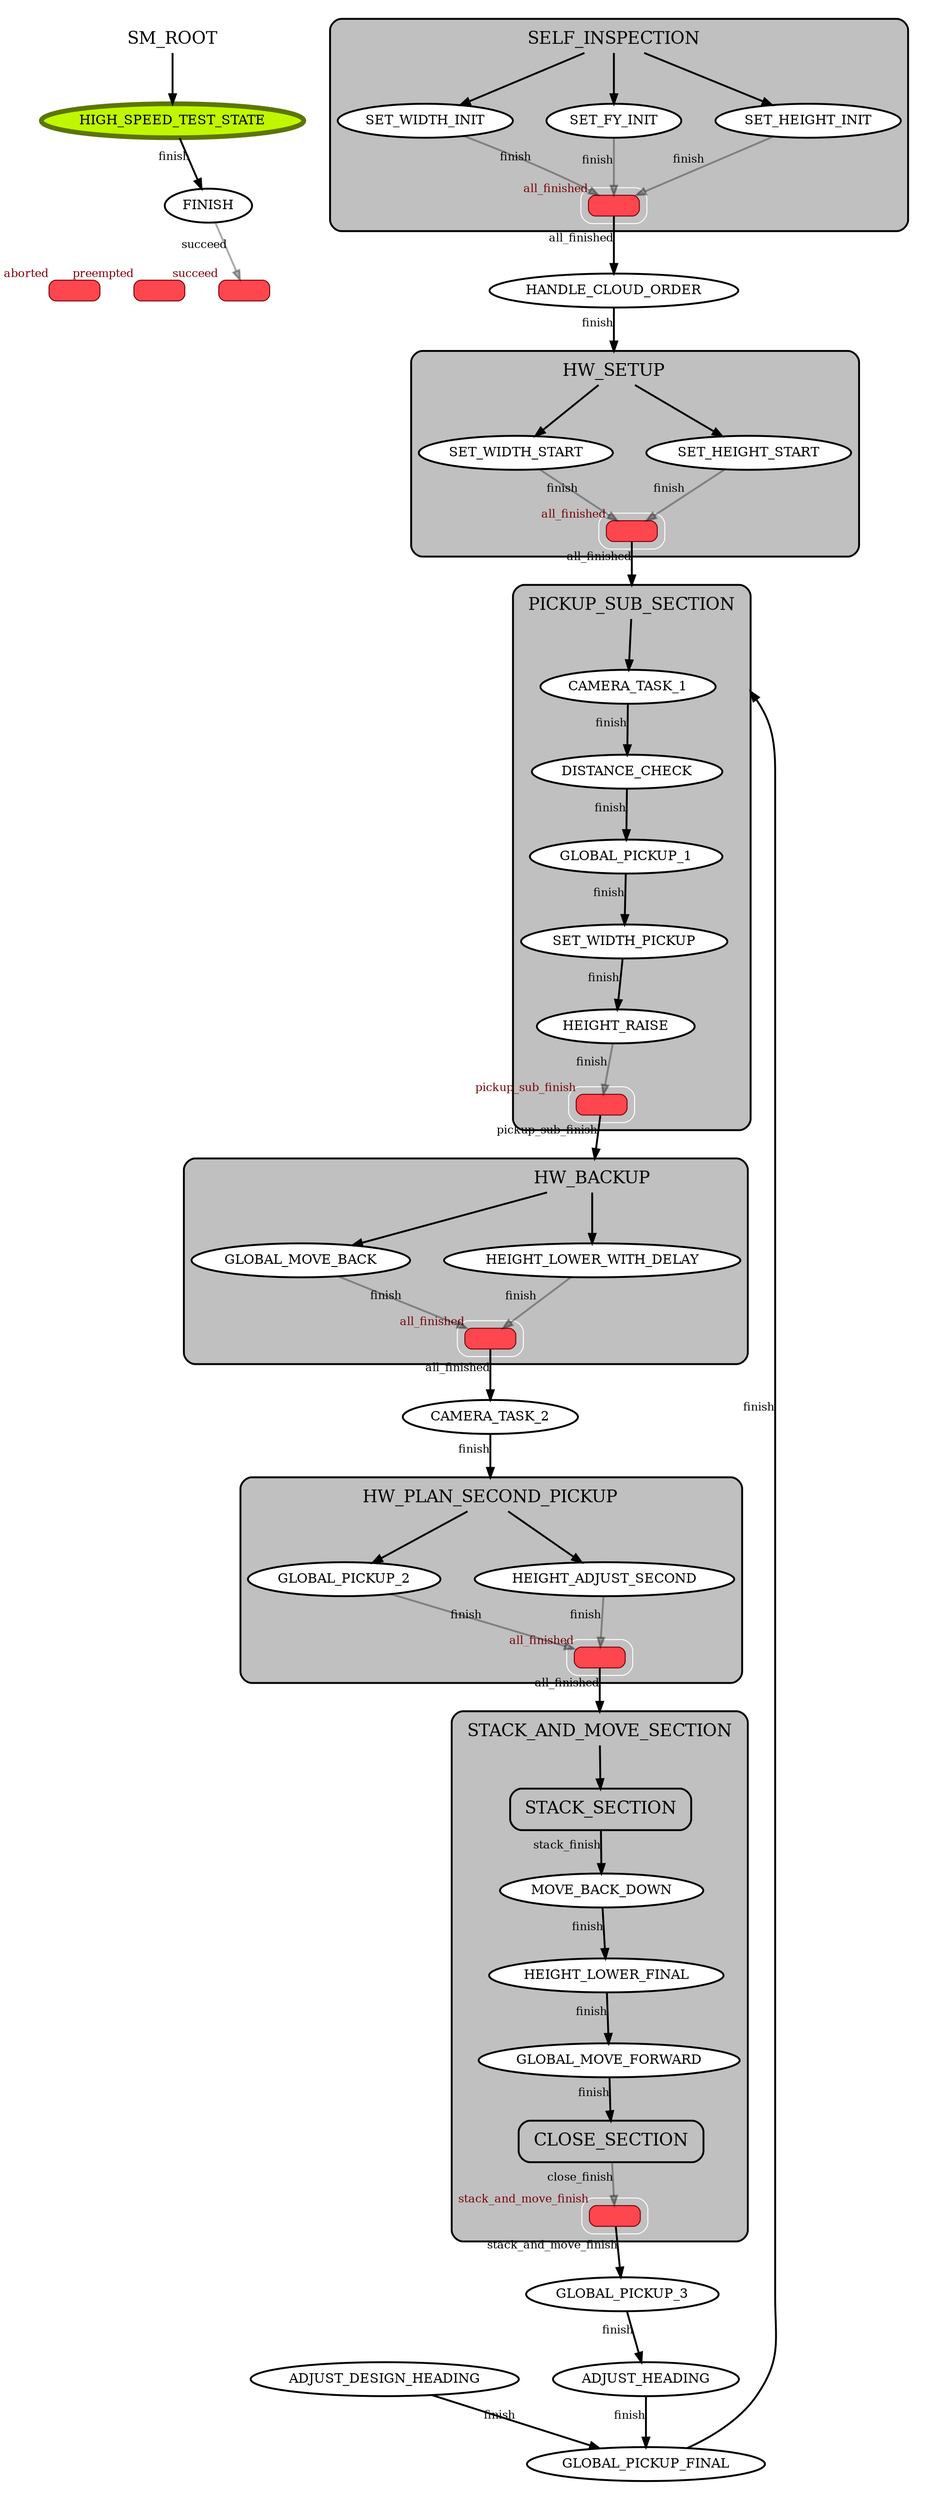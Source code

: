 digraph {
	compound=true;outputmode=nodesfirst;labeljust=l;nodesep=0.5;minlen=2;mclimit=5;clusterrank=local;ranksep=0.75;ordering="";
subgraph "cluster_/SM_ROOT" {
"color"="#00000000";
"fillcolor"="#0000000F";
"/SM_ROOT/__proxy__"  ["URL"="/SM_ROOT", "shape"="plaintext", "color"="gray", "fontsize"="18", "fontweight"="18", "rank"="min", "height"="0.01", "label"="SM_ROOT"];
subgraph "cluster_/SM_ROOT/__outcomes__" {
"style"="rounded,filled";
"rank"="sink";
"color"="#FFFFFFFF";
"fillcolor"="#FFFFFF00";
"/SM_ROOT:succeed"  ["shape"="box", "height"="0.3", "style"="filled,rounded", "fontsize"="12", "fillcolor"="#FE464f", "color"="#780006", "fontcolor"="#780006", "label"="", "xlabel"="succeed", "URL"="/SM_ROOT:succeed"];
"/SM_ROOT:preempted"  ["shape"="box", "height"="0.3", "style"="filled,rounded", "fontsize"="12", "fillcolor"="#FE464f", "color"="#780006", "fontcolor"="#780006", "label"="", "xlabel"="preempted", "URL"="/SM_ROOT:preempted"];
"/SM_ROOT:aborted"  ["shape"="box", "height"="0.3", "style"="filled,rounded", "fontsize"="12", "fillcolor"="#FE464f", "color"="#780006", "fontcolor"="#780006", "label"="", "xlabel"="aborted", "URL"="/SM_ROOT:aborted"];
}
"/SM_ROOT/HIGH_SPEED_TEST_STATE"  ["style"="filled,setlinewidth(5)", "color"="#5C7600FF", "fillcolor"="#C0F700FF", "label"="HIGH_SPEED_TEST_STATE", "URL"="/SM_ROOT/HIGH_SPEED_TEST_STATE"];
subgraph "cluster_/SM_ROOT/SELF_INSPECTION" {
"style"="filled,setlinewidth(2),rounded";
"color"="#000000FF";
"fillcolor"="gray";
"/SM_ROOT/SELF_INSPECTION/__proxy__"  ["URL"="/SM_ROOT/SELF_INSPECTION", "shape"="plaintext", "color"="gray", "fontsize"="18", "fontweight"="18", "rank"="min", "height"="0.01", "label"="SELF_INSPECTION"];
subgraph "cluster_/SM_ROOT/SELF_INSPECTION/__outcomes__" {
"style"="rounded,filled";
"rank"="sink";
"color"="#FFFFFFFF";
"fillcolor"="#FFFFFF00";
"/SM_ROOT/SELF_INSPECTION:all_finished"  ["shape"="box", "height"="0.3", "style"="filled,rounded", "fontsize"="12", "fillcolor"="#FE464f", "color"="#780006", "fontcolor"="#780006", "label"="", "xlabel"="all_finished", "URL"="/SM_ROOT/SELF_INSPECTION:all_finished"];
}
"/SM_ROOT/SELF_INSPECTION/SET_WIDTH_INIT"  ["style"="filled,setlinewidth(2)", "color"="#000000FF", "fillcolor"="#FFFFFFFF", "label"="SET_WIDTH_INIT", "URL"="/SM_ROOT/SELF_INSPECTION/SET_WIDTH_INIT"];
"/SM_ROOT/SELF_INSPECTION/SET_FY_INIT"  ["style"="filled,setlinewidth(2)", "color"="#000000FF", "fillcolor"="#FFFFFFFF", "label"="SET_FY_INIT", "URL"="/SM_ROOT/SELF_INSPECTION/SET_FY_INIT"];
"/SM_ROOT/SELF_INSPECTION/SET_HEIGHT_INIT"  ["style"="filled,setlinewidth(2)", "color"="#000000FF", "fillcolor"="#FFFFFFFF", "label"="SET_HEIGHT_INIT", "URL"="/SM_ROOT/SELF_INSPECTION/SET_HEIGHT_INIT"];
"/SM_ROOT/SELF_INSPECTION/SET_WIDTH_INIT" -> "/SM_ROOT/SELF_INSPECTION:all_finished"  ["URL"="/SM_ROOT/SELF_INSPECTION/SET_WIDTH_INIT:finish:/SM_ROOT/SELF_INSPECTION/all_finished", "fontsize"="12", "label"="", "xlabel"="finish", "style"="setlinewidth(2)", "color"="#00000055"];
"/SM_ROOT/SELF_INSPECTION/SET_FY_INIT" -> "/SM_ROOT/SELF_INSPECTION:all_finished"  ["URL"="/SM_ROOT/SELF_INSPECTION/SET_FY_INIT:finish:/SM_ROOT/SELF_INSPECTION/all_finished", "fontsize"="12", "label"="", "xlabel"="finish", "style"="setlinewidth(2)", "color"="#00000055"];
"/SM_ROOT/SELF_INSPECTION/SET_HEIGHT_INIT" -> "/SM_ROOT/SELF_INSPECTION:all_finished"  ["URL"="/SM_ROOT/SELF_INSPECTION/SET_HEIGHT_INIT:finish:/SM_ROOT/SELF_INSPECTION/all_finished", "fontsize"="12", "label"="", "xlabel"="finish", "style"="setlinewidth(2)", "color"="#00000055"];
"/SM_ROOT/SELF_INSPECTION/__proxy__" -> "/SM_ROOT/SELF_INSPECTION/SET_WIDTH_INIT"  ["URL"="/SM_ROOT/SELF_INSPECTION/__proxy__::/SM_ROOT/SELF_INSPECTION/SET_WIDTH_INIT", "fontsize"="12", "label"="", "xlabel"="", "style"="setlinewidth(2)"];
"/SM_ROOT/SELF_INSPECTION/__proxy__" -> "/SM_ROOT/SELF_INSPECTION/SET_FY_INIT"  ["URL"="/SM_ROOT/SELF_INSPECTION/__proxy__::/SM_ROOT/SELF_INSPECTION/SET_FY_INIT", "fontsize"="12", "label"="", "xlabel"="", "style"="setlinewidth(2)"];
"/SM_ROOT/SELF_INSPECTION/__proxy__" -> "/SM_ROOT/SELF_INSPECTION/SET_HEIGHT_INIT"  ["URL"="/SM_ROOT/SELF_INSPECTION/__proxy__::/SM_ROOT/SELF_INSPECTION/SET_HEIGHT_INIT", "fontsize"="12", "label"="", "xlabel"="", "style"="setlinewidth(2)"];
}
"/SM_ROOT/HANDLE_CLOUD_ORDER"  ["style"="filled,setlinewidth(2)", "color"="#000000FF", "fillcolor"="#FFFFFFFF", "label"="HANDLE_CLOUD_ORDER", "URL"="/SM_ROOT/HANDLE_CLOUD_ORDER"];
subgraph "cluster_/SM_ROOT/HW_SETUP" {
"style"="filled,setlinewidth(2),rounded";
"color"="#000000FF";
"fillcolor"="gray";
"/SM_ROOT/HW_SETUP/__proxy__"  ["URL"="/SM_ROOT/HW_SETUP", "shape"="plaintext", "color"="gray", "fontsize"="18", "fontweight"="18", "rank"="min", "height"="0.01", "label"="HW_SETUP"];
subgraph "cluster_/SM_ROOT/HW_SETUP/__outcomes__" {
"style"="rounded,filled";
"rank"="sink";
"color"="#FFFFFFFF";
"fillcolor"="#FFFFFF00";
"/SM_ROOT/HW_SETUP:all_finished"  ["shape"="box", "height"="0.3", "style"="filled,rounded", "fontsize"="12", "fillcolor"="#FE464f", "color"="#780006", "fontcolor"="#780006", "label"="", "xlabel"="all_finished", "URL"="/SM_ROOT/HW_SETUP:all_finished"];
}
"/SM_ROOT/HW_SETUP/SET_WIDTH_START"  ["style"="filled,setlinewidth(2)", "color"="#000000FF", "fillcolor"="#FFFFFFFF", "label"="SET_WIDTH_START", "URL"="/SM_ROOT/HW_SETUP/SET_WIDTH_START"];
"/SM_ROOT/HW_SETUP/SET_HEIGHT_START"  ["style"="filled,setlinewidth(2)", "color"="#000000FF", "fillcolor"="#FFFFFFFF", "label"="SET_HEIGHT_START", "URL"="/SM_ROOT/HW_SETUP/SET_HEIGHT_START"];
"/SM_ROOT/HW_SETUP/SET_WIDTH_START" -> "/SM_ROOT/HW_SETUP:all_finished"  ["URL"="/SM_ROOT/HW_SETUP/SET_WIDTH_START:finish:/SM_ROOT/HW_SETUP/all_finished", "fontsize"="12", "label"="", "xlabel"="finish", "style"="setlinewidth(2)", "color"="#00000055"];
"/SM_ROOT/HW_SETUP/SET_HEIGHT_START" -> "/SM_ROOT/HW_SETUP:all_finished"  ["URL"="/SM_ROOT/HW_SETUP/SET_HEIGHT_START:finish:/SM_ROOT/HW_SETUP/all_finished", "fontsize"="12", "label"="", "xlabel"="finish", "style"="setlinewidth(2)", "color"="#00000055"];
"/SM_ROOT/HW_SETUP/__proxy__" -> "/SM_ROOT/HW_SETUP/SET_WIDTH_START"  ["URL"="/SM_ROOT/HW_SETUP/__proxy__::/SM_ROOT/HW_SETUP/SET_WIDTH_START", "fontsize"="12", "label"="", "xlabel"="", "style"="setlinewidth(2)"];
"/SM_ROOT/HW_SETUP/__proxy__" -> "/SM_ROOT/HW_SETUP/SET_HEIGHT_START"  ["URL"="/SM_ROOT/HW_SETUP/__proxy__::/SM_ROOT/HW_SETUP/SET_HEIGHT_START", "fontsize"="12", "label"="", "xlabel"="", "style"="setlinewidth(2)"];
}
subgraph "cluster_/SM_ROOT/PICKUP_SUB_SECTION" {
"style"="filled,setlinewidth(2),rounded";
"color"="#000000FF";
"fillcolor"="gray";
"/SM_ROOT/PICKUP_SUB_SECTION/__proxy__"  ["URL"="/SM_ROOT/PICKUP_SUB_SECTION", "shape"="plaintext", "color"="gray", "fontsize"="18", "fontweight"="18", "rank"="min", "height"="0.01", "label"="PICKUP_SUB_SECTION"];
subgraph "cluster_/SM_ROOT/PICKUP_SUB_SECTION/__outcomes__" {
"style"="rounded,filled";
"rank"="sink";
"color"="#FFFFFFFF";
"fillcolor"="#FFFFFF00";
"/SM_ROOT/PICKUP_SUB_SECTION:pickup_sub_finish"  ["shape"="box", "height"="0.3", "style"="filled,rounded", "fontsize"="12", "fillcolor"="#FE464f", "color"="#780006", "fontcolor"="#780006", "label"="", "xlabel"="pickup_sub_finish", "URL"="/SM_ROOT/PICKUP_SUB_SECTION:pickup_sub_finish"];
}
"/SM_ROOT/PICKUP_SUB_SECTION/CAMERA_TASK_1"  ["style"="filled,setlinewidth(2)", "color"="#000000FF", "fillcolor"="#FFFFFFFF", "label"="CAMERA_TASK_1", "URL"="/SM_ROOT/PICKUP_SUB_SECTION/CAMERA_TASK_1"];
"/SM_ROOT/PICKUP_SUB_SECTION/DISTANCE_CHECK"  ["style"="filled,setlinewidth(2)", "color"="#000000FF", "fillcolor"="#FFFFFFFF", "label"="DISTANCE_CHECK", "URL"="/SM_ROOT/PICKUP_SUB_SECTION/DISTANCE_CHECK"];
"/SM_ROOT/PICKUP_SUB_SECTION/GLOBAL_PICKUP_1"  ["style"="filled,setlinewidth(2)", "color"="#000000FF", "fillcolor"="#FFFFFFFF", "label"="GLOBAL_PICKUP_1", "URL"="/SM_ROOT/PICKUP_SUB_SECTION/GLOBAL_PICKUP_1"];
"/SM_ROOT/PICKUP_SUB_SECTION/SET_WIDTH_PICKUP"  ["style"="filled,setlinewidth(2)", "color"="#000000FF", "fillcolor"="#FFFFFFFF", "label"="SET_WIDTH_PICKUP", "URL"="/SM_ROOT/PICKUP_SUB_SECTION/SET_WIDTH_PICKUP"];
"/SM_ROOT/PICKUP_SUB_SECTION/HEIGHT_RAISE"  ["style"="filled,setlinewidth(2)", "color"="#000000FF", "fillcolor"="#FFFFFFFF", "label"="HEIGHT_RAISE", "URL"="/SM_ROOT/PICKUP_SUB_SECTION/HEIGHT_RAISE"];
"/SM_ROOT/PICKUP_SUB_SECTION/CAMERA_TASK_1" -> "/SM_ROOT/PICKUP_SUB_SECTION/DISTANCE_CHECK"  ["URL"="/SM_ROOT/PICKUP_SUB_SECTION/CAMERA_TASK_1:finish:/SM_ROOT/PICKUP_SUB_SECTION/DISTANCE_CHECK", "fontsize"="12", "label"="", "xlabel"="finish", "style"="setlinewidth(2)"];
"/SM_ROOT/PICKUP_SUB_SECTION/DISTANCE_CHECK" -> "/SM_ROOT/PICKUP_SUB_SECTION/GLOBAL_PICKUP_1"  ["URL"="/SM_ROOT/PICKUP_SUB_SECTION/DISTANCE_CHECK:finish:/SM_ROOT/PICKUP_SUB_SECTION/GLOBAL_PICKUP_1", "fontsize"="12", "label"="", "xlabel"="finish", "style"="setlinewidth(2)"];
"/SM_ROOT/PICKUP_SUB_SECTION/GLOBAL_PICKUP_1" -> "/SM_ROOT/PICKUP_SUB_SECTION/SET_WIDTH_PICKUP"  ["URL"="/SM_ROOT/PICKUP_SUB_SECTION/GLOBAL_PICKUP_1:finish:/SM_ROOT/PICKUP_SUB_SECTION/SET_WIDTH_PICKUP", "fontsize"="12", "label"="", "xlabel"="finish", "style"="setlinewidth(2)"];
"/SM_ROOT/PICKUP_SUB_SECTION/SET_WIDTH_PICKUP" -> "/SM_ROOT/PICKUP_SUB_SECTION/HEIGHT_RAISE"  ["URL"="/SM_ROOT/PICKUP_SUB_SECTION/SET_WIDTH_PICKUP:finish:/SM_ROOT/PICKUP_SUB_SECTION/HEIGHT_RAISE", "fontsize"="12", "label"="", "xlabel"="finish", "style"="setlinewidth(2)"];
"/SM_ROOT/PICKUP_SUB_SECTION/HEIGHT_RAISE" -> "/SM_ROOT/PICKUP_SUB_SECTION:pickup_sub_finish"  ["URL"="/SM_ROOT/PICKUP_SUB_SECTION/HEIGHT_RAISE:finish:/SM_ROOT/PICKUP_SUB_SECTION/pickup_sub_finish", "fontsize"="12", "label"="", "xlabel"="finish", "style"="setlinewidth(2)", "color"="#00000055"];
"/SM_ROOT/PICKUP_SUB_SECTION/__proxy__" -> "/SM_ROOT/PICKUP_SUB_SECTION/CAMERA_TASK_1"  ["URL"="/SM_ROOT/PICKUP_SUB_SECTION/__proxy__::/SM_ROOT/PICKUP_SUB_SECTION/CAMERA_TASK_1", "fontsize"="12", "label"="", "xlabel"="", "style"="setlinewidth(2)"];
}
subgraph "cluster_/SM_ROOT/HW_BACKUP" {
"style"="filled,setlinewidth(2),rounded";
"color"="#000000FF";
"fillcolor"="gray";
"/SM_ROOT/HW_BACKUP/__proxy__"  ["URL"="/SM_ROOT/HW_BACKUP", "shape"="plaintext", "color"="gray", "fontsize"="18", "fontweight"="18", "rank"="min", "height"="0.01", "label"="HW_BACKUP"];
subgraph "cluster_/SM_ROOT/HW_BACKUP/__outcomes__" {
"style"="rounded,filled";
"rank"="sink";
"color"="#FFFFFFFF";
"fillcolor"="#FFFFFF00";
"/SM_ROOT/HW_BACKUP:all_finished"  ["shape"="box", "height"="0.3", "style"="filled,rounded", "fontsize"="12", "fillcolor"="#FE464f", "color"="#780006", "fontcolor"="#780006", "label"="", "xlabel"="all_finished", "URL"="/SM_ROOT/HW_BACKUP:all_finished"];
}
"/SM_ROOT/HW_BACKUP/GLOBAL_MOVE_BACK"  ["style"="filled,setlinewidth(2)", "color"="#000000FF", "fillcolor"="#FFFFFFFF", "label"="GLOBAL_MOVE_BACK", "URL"="/SM_ROOT/HW_BACKUP/GLOBAL_MOVE_BACK"];
"/SM_ROOT/HW_BACKUP/HEIGHT_LOWER_WITH_DELAY"  ["style"="filled,setlinewidth(2)", "color"="#000000FF", "fillcolor"="#FFFFFFFF", "label"="HEIGHT_LOWER_WITH_DELAY", "URL"="/SM_ROOT/HW_BACKUP/HEIGHT_LOWER_WITH_DELAY"];
"/SM_ROOT/HW_BACKUP/GLOBAL_MOVE_BACK" -> "/SM_ROOT/HW_BACKUP:all_finished"  ["URL"="/SM_ROOT/HW_BACKUP/GLOBAL_MOVE_BACK:finish:/SM_ROOT/HW_BACKUP/all_finished", "fontsize"="12", "label"="", "xlabel"="finish", "style"="setlinewidth(2)", "color"="#00000055"];
"/SM_ROOT/HW_BACKUP/HEIGHT_LOWER_WITH_DELAY" -> "/SM_ROOT/HW_BACKUP:all_finished"  ["URL"="/SM_ROOT/HW_BACKUP/HEIGHT_LOWER_WITH_DELAY:finish:/SM_ROOT/HW_BACKUP/all_finished", "fontsize"="12", "label"="", "xlabel"="finish", "style"="setlinewidth(2)", "color"="#00000055"];
"/SM_ROOT/HW_BACKUP/__proxy__" -> "/SM_ROOT/HW_BACKUP/GLOBAL_MOVE_BACK"  ["URL"="/SM_ROOT/HW_BACKUP/__proxy__::/SM_ROOT/HW_BACKUP/GLOBAL_MOVE_BACK", "fontsize"="12", "label"="", "xlabel"="", "style"="setlinewidth(2)"];
"/SM_ROOT/HW_BACKUP/__proxy__" -> "/SM_ROOT/HW_BACKUP/HEIGHT_LOWER_WITH_DELAY"  ["URL"="/SM_ROOT/HW_BACKUP/__proxy__::/SM_ROOT/HW_BACKUP/HEIGHT_LOWER_WITH_DELAY", "fontsize"="12", "label"="", "xlabel"="", "style"="setlinewidth(2)"];
}
"/SM_ROOT/CAMERA_TASK_2"  ["style"="filled,setlinewidth(2)", "color"="#000000FF", "fillcolor"="#FFFFFFFF", "label"="CAMERA_TASK_2", "URL"="/SM_ROOT/CAMERA_TASK_2"];
subgraph "cluster_/SM_ROOT/HW_PLAN_SECOND_PICKUP" {
"style"="filled,setlinewidth(2),rounded";
"color"="#000000FF";
"fillcolor"="gray";
"/SM_ROOT/HW_PLAN_SECOND_PICKUP/__proxy__"  ["URL"="/SM_ROOT/HW_PLAN_SECOND_PICKUP", "shape"="plaintext", "color"="gray", "fontsize"="18", "fontweight"="18", "rank"="min", "height"="0.01", "label"="HW_PLAN_SECOND_PICKUP"];
subgraph "cluster_/SM_ROOT/HW_PLAN_SECOND_PICKUP/__outcomes__" {
"style"="rounded,filled";
"rank"="sink";
"color"="#FFFFFFFF";
"fillcolor"="#FFFFFF00";
"/SM_ROOT/HW_PLAN_SECOND_PICKUP:all_finished"  ["shape"="box", "height"="0.3", "style"="filled,rounded", "fontsize"="12", "fillcolor"="#FE464f", "color"="#780006", "fontcolor"="#780006", "label"="", "xlabel"="all_finished", "URL"="/SM_ROOT/HW_PLAN_SECOND_PICKUP:all_finished"];
}
"/SM_ROOT/HW_PLAN_SECOND_PICKUP/GLOBAL_PICKUP_2"  ["style"="filled,setlinewidth(2)", "color"="#000000FF", "fillcolor"="#FFFFFFFF", "label"="GLOBAL_PICKUP_2", "URL"="/SM_ROOT/HW_PLAN_SECOND_PICKUP/GLOBAL_PICKUP_2"];
"/SM_ROOT/HW_PLAN_SECOND_PICKUP/HEIGHT_ADJUST_SECOND"  ["style"="filled,setlinewidth(2)", "color"="#000000FF", "fillcolor"="#FFFFFFFF", "label"="HEIGHT_ADJUST_SECOND", "URL"="/SM_ROOT/HW_PLAN_SECOND_PICKUP/HEIGHT_ADJUST_SECOND"];
"/SM_ROOT/HW_PLAN_SECOND_PICKUP/GLOBAL_PICKUP_2" -> "/SM_ROOT/HW_PLAN_SECOND_PICKUP:all_finished"  ["URL"="/SM_ROOT/HW_PLAN_SECOND_PICKUP/GLOBAL_PICKUP_2:finish:/SM_ROOT/HW_PLAN_SECOND_PICKUP/all_finished", "fontsize"="12", "label"="", "xlabel"="finish", "style"="setlinewidth(2)", "color"="#00000055"];
"/SM_ROOT/HW_PLAN_SECOND_PICKUP/HEIGHT_ADJUST_SECOND" -> "/SM_ROOT/HW_PLAN_SECOND_PICKUP:all_finished"  ["URL"="/SM_ROOT/HW_PLAN_SECOND_PICKUP/HEIGHT_ADJUST_SECOND:finish:/SM_ROOT/HW_PLAN_SECOND_PICKUP/all_finished", "fontsize"="12", "label"="", "xlabel"="finish", "style"="setlinewidth(2)", "color"="#00000055"];
"/SM_ROOT/HW_PLAN_SECOND_PICKUP/__proxy__" -> "/SM_ROOT/HW_PLAN_SECOND_PICKUP/GLOBAL_PICKUP_2"  ["URL"="/SM_ROOT/HW_PLAN_SECOND_PICKUP/__proxy__::/SM_ROOT/HW_PLAN_SECOND_PICKUP/GLOBAL_PICKUP_2", "fontsize"="12", "label"="", "xlabel"="", "style"="setlinewidth(2)"];
"/SM_ROOT/HW_PLAN_SECOND_PICKUP/__proxy__" -> "/SM_ROOT/HW_PLAN_SECOND_PICKUP/HEIGHT_ADJUST_SECOND"  ["URL"="/SM_ROOT/HW_PLAN_SECOND_PICKUP/__proxy__::/SM_ROOT/HW_PLAN_SECOND_PICKUP/HEIGHT_ADJUST_SECOND", "fontsize"="12", "label"="", "xlabel"="", "style"="setlinewidth(2)"];
}
subgraph "cluster_/SM_ROOT/STACK_AND_MOVE_SECTION" {
"style"="filled,setlinewidth(2),rounded";
"color"="#000000FF";
"fillcolor"="gray";
"/SM_ROOT/STACK_AND_MOVE_SECTION/__proxy__"  ["URL"="/SM_ROOT/STACK_AND_MOVE_SECTION", "shape"="plaintext", "color"="gray", "fontsize"="18", "fontweight"="18", "rank"="min", "height"="0.01", "label"="STACK_AND_MOVE_SECTION"];
subgraph "cluster_/SM_ROOT/STACK_AND_MOVE_SECTION/__outcomes__" {
"style"="rounded,filled";
"rank"="sink";
"color"="#FFFFFFFF";
"fillcolor"="#FFFFFF00";
"/SM_ROOT/STACK_AND_MOVE_SECTION:stack_and_move_finish"  ["shape"="box", "height"="0.3", "style"="filled,rounded", "fontsize"="12", "fillcolor"="#FE464f", "color"="#780006", "fontcolor"="#780006", "label"="", "xlabel"="stack_and_move_finish", "URL"="/SM_ROOT/STACK_AND_MOVE_SECTION:stack_and_move_finish"];
}
subgraph "cluster_/SM_ROOT/STACK_AND_MOVE_SECTION/STACK_SECTION" {
"style"="filled,setlinewidth(2),rounded";
"color"="#000000FF";
"fillcolor"="gray";
"/SM_ROOT/STACK_AND_MOVE_SECTION/STACK_SECTION/__proxy__"  ["URL"="/SM_ROOT/STACK_AND_MOVE_SECTION/STACK_SECTION", "shape"="plaintext", "color"="gray", "fontsize"="18", "fontweight"="18", "rank"="min", "height"="0.01", "label"="STACK_SECTION"];
}
"/SM_ROOT/STACK_AND_MOVE_SECTION/MOVE_BACK_DOWN"  ["style"="filled,setlinewidth(2)", "color"="#000000FF", "fillcolor"="#FFFFFFFF", "label"="MOVE_BACK_DOWN", "URL"="/SM_ROOT/STACK_AND_MOVE_SECTION/MOVE_BACK_DOWN"];
"/SM_ROOT/STACK_AND_MOVE_SECTION/HEIGHT_LOWER_FINAL"  ["style"="filled,setlinewidth(2)", "color"="#000000FF", "fillcolor"="#FFFFFFFF", "label"="HEIGHT_LOWER_FINAL", "URL"="/SM_ROOT/STACK_AND_MOVE_SECTION/HEIGHT_LOWER_FINAL"];
"/SM_ROOT/STACK_AND_MOVE_SECTION/GLOBAL_MOVE_FORWARD"  ["style"="filled,setlinewidth(2)", "color"="#000000FF", "fillcolor"="#FFFFFFFF", "label"="GLOBAL_MOVE_FORWARD", "URL"="/SM_ROOT/STACK_AND_MOVE_SECTION/GLOBAL_MOVE_FORWARD"];
subgraph "cluster_/SM_ROOT/STACK_AND_MOVE_SECTION/CLOSE_SECTION" {
"style"="filled,setlinewidth(2),rounded";
"color"="#000000FF";
"fillcolor"="gray";
"/SM_ROOT/STACK_AND_MOVE_SECTION/CLOSE_SECTION/__proxy__"  ["URL"="/SM_ROOT/STACK_AND_MOVE_SECTION/CLOSE_SECTION", "shape"="plaintext", "color"="gray", "fontsize"="18", "fontweight"="18", "rank"="min", "height"="0.01", "label"="CLOSE_SECTION"];
}
"/SM_ROOT/STACK_AND_MOVE_SECTION/STACK_SECTION/__proxy__" -> "/SM_ROOT/STACK_AND_MOVE_SECTION/MOVE_BACK_DOWN"  ["URL"="/SM_ROOT/STACK_AND_MOVE_SECTION/STACK_SECTION:stack_finish:/SM_ROOT/STACK_AND_MOVE_SECTION/MOVE_BACK_DOWN", "fontsize"="12", "label"="", "xlabel"="stack_finish", "style"="setlinewidth(2)", "ltail"="cluster_/SM_ROOT/STACK_AND_MOVE_SECTION/STACK_SECTION"];
"/SM_ROOT/STACK_AND_MOVE_SECTION/MOVE_BACK_DOWN" -> "/SM_ROOT/STACK_AND_MOVE_SECTION/HEIGHT_LOWER_FINAL"  ["URL"="/SM_ROOT/STACK_AND_MOVE_SECTION/MOVE_BACK_DOWN:finish:/SM_ROOT/STACK_AND_MOVE_SECTION/HEIGHT_LOWER_FINAL", "fontsize"="12", "label"="", "xlabel"="finish", "style"="setlinewidth(2)"];
"/SM_ROOT/STACK_AND_MOVE_SECTION/HEIGHT_LOWER_FINAL" -> "/SM_ROOT/STACK_AND_MOVE_SECTION/GLOBAL_MOVE_FORWARD"  ["URL"="/SM_ROOT/STACK_AND_MOVE_SECTION/HEIGHT_LOWER_FINAL:finish:/SM_ROOT/STACK_AND_MOVE_SECTION/GLOBAL_MOVE_FORWARD", "fontsize"="12", "label"="", "xlabel"="finish", "style"="setlinewidth(2)"];
"/SM_ROOT/STACK_AND_MOVE_SECTION/GLOBAL_MOVE_FORWARD" -> "/SM_ROOT/STACK_AND_MOVE_SECTION/CLOSE_SECTION/__proxy__"  ["URL"="/SM_ROOT/STACK_AND_MOVE_SECTION/GLOBAL_MOVE_FORWARD:finish:/SM_ROOT/STACK_AND_MOVE_SECTION/CLOSE_SECTION", "fontsize"="12", "label"="", "xlabel"="finish", "style"="setlinewidth(2)", "lhead"="cluster_/SM_ROOT/STACK_AND_MOVE_SECTION/CLOSE_SECTION"];
"/SM_ROOT/STACK_AND_MOVE_SECTION/CLOSE_SECTION/__proxy__" -> "/SM_ROOT/STACK_AND_MOVE_SECTION:stack_and_move_finish"  ["URL"="/SM_ROOT/STACK_AND_MOVE_SECTION/CLOSE_SECTION:close_finish:/SM_ROOT/STACK_AND_MOVE_SECTION/stack_and_move_finish", "fontsize"="12", "label"="", "xlabel"="close_finish", "style"="setlinewidth(2)", "ltail"="cluster_/SM_ROOT/STACK_AND_MOVE_SECTION/CLOSE_SECTION", "color"="#00000055"];
"/SM_ROOT/STACK_AND_MOVE_SECTION/__proxy__" -> "/SM_ROOT/STACK_AND_MOVE_SECTION/STACK_SECTION/__proxy__"  ["URL"="/SM_ROOT/STACK_AND_MOVE_SECTION/__proxy__::/SM_ROOT/STACK_AND_MOVE_SECTION/STACK_SECTION", "fontsize"="12", "label"="", "xlabel"="", "style"="setlinewidth(2)", "lhead"="cluster_/SM_ROOT/STACK_AND_MOVE_SECTION/STACK_SECTION"];
}
"/SM_ROOT/GLOBAL_PICKUP_3"  ["style"="filled,setlinewidth(2)", "color"="#000000FF", "fillcolor"="#FFFFFFFF", "label"="GLOBAL_PICKUP_3", "URL"="/SM_ROOT/GLOBAL_PICKUP_3"];
"/SM_ROOT/ADJUST_HEADING"  ["style"="filled,setlinewidth(2)", "color"="#000000FF", "fillcolor"="#FFFFFFFF", "label"="ADJUST_HEADING", "URL"="/SM_ROOT/ADJUST_HEADING"];
"/SM_ROOT/ADJUST_DESIGN_HEADING"  ["style"="filled,setlinewidth(2)", "color"="#000000FF", "fillcolor"="#FFFFFFFF", "label"="ADJUST_DESIGN_HEADING", "URL"="/SM_ROOT/ADJUST_DESIGN_HEADING"];
"/SM_ROOT/GLOBAL_PICKUP_FINAL"  ["style"="filled,setlinewidth(2)", "color"="#000000FF", "fillcolor"="#FFFFFFFF", "label"="GLOBAL_PICKUP_FINAL", "URL"="/SM_ROOT/GLOBAL_PICKUP_FINAL"];
"/SM_ROOT/FINISH"  ["style"="filled,setlinewidth(2)", "color"="#000000FF", "fillcolor"="#FFFFFFFF", "label"="FINISH", "URL"="/SM_ROOT/FINISH"];
"/SM_ROOT/HIGH_SPEED_TEST_STATE" -> "/SM_ROOT/FINISH"  ["URL"="/SM_ROOT/HIGH_SPEED_TEST_STATE:finish:/SM_ROOT/FINISH", "fontsize"="12", "label"="", "xlabel"="finish", "style"="setlinewidth(2)"];
"/SM_ROOT/SELF_INSPECTION:all_finished" -> "/SM_ROOT/HANDLE_CLOUD_ORDER"  ["URL"="/SM_ROOT/SELF_INSPECTION:all_finished:/SM_ROOT/HANDLE_CLOUD_ORDER", "fontsize"="12", "label"="", "xlabel"="all_finished", "style"="setlinewidth(2)"];
"/SM_ROOT/HANDLE_CLOUD_ORDER" -> "/SM_ROOT/HW_SETUP/__proxy__"  ["URL"="/SM_ROOT/HANDLE_CLOUD_ORDER:finish:/SM_ROOT/HW_SETUP", "fontsize"="12", "label"="", "xlabel"="finish", "style"="setlinewidth(2)", "lhead"="cluster_/SM_ROOT/HW_SETUP"];
"/SM_ROOT/HW_SETUP:all_finished" -> "/SM_ROOT/PICKUP_SUB_SECTION/__proxy__"  ["URL"="/SM_ROOT/HW_SETUP:all_finished:/SM_ROOT/PICKUP_SUB_SECTION", "fontsize"="12", "label"="", "xlabel"="all_finished", "style"="setlinewidth(2)", "lhead"="cluster_/SM_ROOT/PICKUP_SUB_SECTION"];
"/SM_ROOT/PICKUP_SUB_SECTION:pickup_sub_finish" -> "/SM_ROOT/HW_BACKUP/__proxy__"  ["URL"="/SM_ROOT/PICKUP_SUB_SECTION:pickup_sub_finish:/SM_ROOT/HW_BACKUP", "fontsize"="12", "label"="", "xlabel"="pickup_sub_finish", "style"="setlinewidth(2)", "lhead"="cluster_/SM_ROOT/HW_BACKUP"];
"/SM_ROOT/HW_BACKUP:all_finished" -> "/SM_ROOT/CAMERA_TASK_2"  ["URL"="/SM_ROOT/HW_BACKUP:all_finished:/SM_ROOT/CAMERA_TASK_2", "fontsize"="12", "label"="", "xlabel"="all_finished", "style"="setlinewidth(2)"];
"/SM_ROOT/CAMERA_TASK_2" -> "/SM_ROOT/HW_PLAN_SECOND_PICKUP/__proxy__"  ["URL"="/SM_ROOT/CAMERA_TASK_2:finish:/SM_ROOT/HW_PLAN_SECOND_PICKUP", "fontsize"="12", "label"="", "xlabel"="finish", "style"="setlinewidth(2)", "lhead"="cluster_/SM_ROOT/HW_PLAN_SECOND_PICKUP"];
"/SM_ROOT/HW_PLAN_SECOND_PICKUP:all_finished" -> "/SM_ROOT/STACK_AND_MOVE_SECTION/__proxy__"  ["URL"="/SM_ROOT/HW_PLAN_SECOND_PICKUP:all_finished:/SM_ROOT/STACK_AND_MOVE_SECTION", "fontsize"="12", "label"="", "xlabel"="all_finished", "style"="setlinewidth(2)", "lhead"="cluster_/SM_ROOT/STACK_AND_MOVE_SECTION"];
"/SM_ROOT/STACK_AND_MOVE_SECTION:stack_and_move_finish" -> "/SM_ROOT/GLOBAL_PICKUP_3"  ["URL"="/SM_ROOT/STACK_AND_MOVE_SECTION:stack_and_move_finish:/SM_ROOT/GLOBAL_PICKUP_3", "fontsize"="12", "label"="", "xlabel"="stack_and_move_finish", "style"="setlinewidth(2)"];
"/SM_ROOT/GLOBAL_PICKUP_3" -> "/SM_ROOT/ADJUST_HEADING"  ["URL"="/SM_ROOT/GLOBAL_PICKUP_3:finish:/SM_ROOT/ADJUST_HEADING", "fontsize"="12", "label"="", "xlabel"="finish", "style"="setlinewidth(2)"];
"/SM_ROOT/ADJUST_HEADING" -> "/SM_ROOT/GLOBAL_PICKUP_FINAL"  ["URL"="/SM_ROOT/ADJUST_HEADING:finish:/SM_ROOT/GLOBAL_PICKUP_FINAL", "fontsize"="12", "label"="", "xlabel"="finish", "style"="setlinewidth(2)"];
"/SM_ROOT/ADJUST_DESIGN_HEADING" -> "/SM_ROOT/GLOBAL_PICKUP_FINAL"  ["URL"="/SM_ROOT/ADJUST_DESIGN_HEADING:finish:/SM_ROOT/GLOBAL_PICKUP_FINAL", "fontsize"="12", "label"="", "xlabel"="finish", "style"="setlinewidth(2)"];
"/SM_ROOT/GLOBAL_PICKUP_FINAL" -> "/SM_ROOT/PICKUP_SUB_SECTION/__proxy__"  ["URL"="/SM_ROOT/GLOBAL_PICKUP_FINAL:finish:/SM_ROOT/PICKUP_SUB_SECTION", "fontsize"="12", "label"="", "xlabel"="finish", "style"="setlinewidth(2)", "lhead"="cluster_/SM_ROOT/PICKUP_SUB_SECTION"];
"/SM_ROOT/FINISH" -> "/SM_ROOT:succeed"  ["URL"="/SM_ROOT/FINISH:succeed:/SM_ROOT/succeed", "fontsize"="12", "label"="", "xlabel"="succeed", "style"="setlinewidth(2)", "color"="#00000055"];
"/SM_ROOT/__proxy__" -> "/SM_ROOT/HIGH_SPEED_TEST_STATE"  ["URL"="/SM_ROOT/__proxy__::/SM_ROOT/HIGH_SPEED_TEST_STATE", "fontsize"="12", "label"="", "xlabel"="", "style"="setlinewidth(2)"];
}

}
